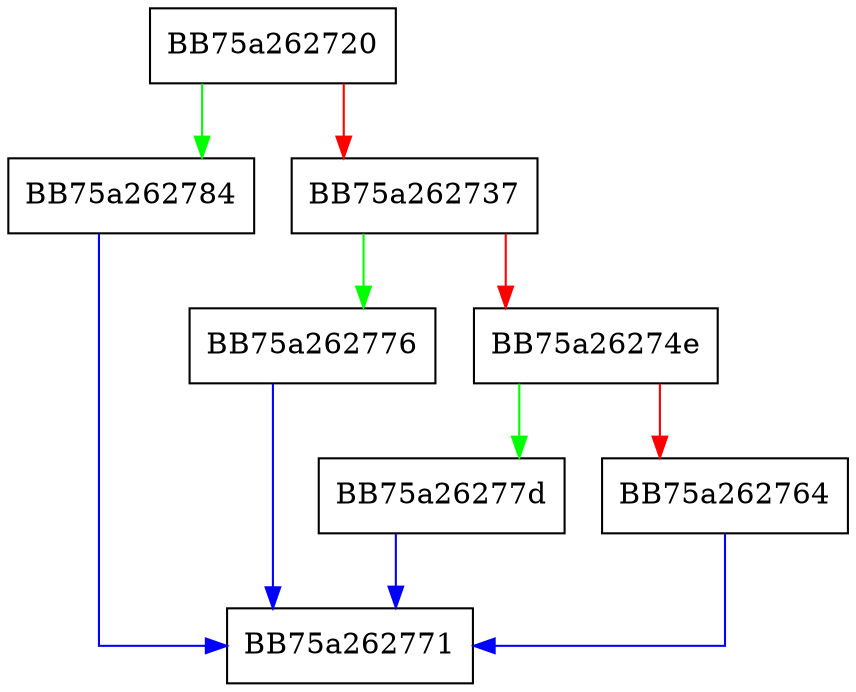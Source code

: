 digraph OpenFile {
  node [shape="box"];
  graph [splines=ortho];
  BB75a262720 -> BB75a262784 [color="green"];
  BB75a262720 -> BB75a262737 [color="red"];
  BB75a262737 -> BB75a262776 [color="green"];
  BB75a262737 -> BB75a26274e [color="red"];
  BB75a26274e -> BB75a26277d [color="green"];
  BB75a26274e -> BB75a262764 [color="red"];
  BB75a262764 -> BB75a262771 [color="blue"];
  BB75a262776 -> BB75a262771 [color="blue"];
  BB75a26277d -> BB75a262771 [color="blue"];
  BB75a262784 -> BB75a262771 [color="blue"];
}